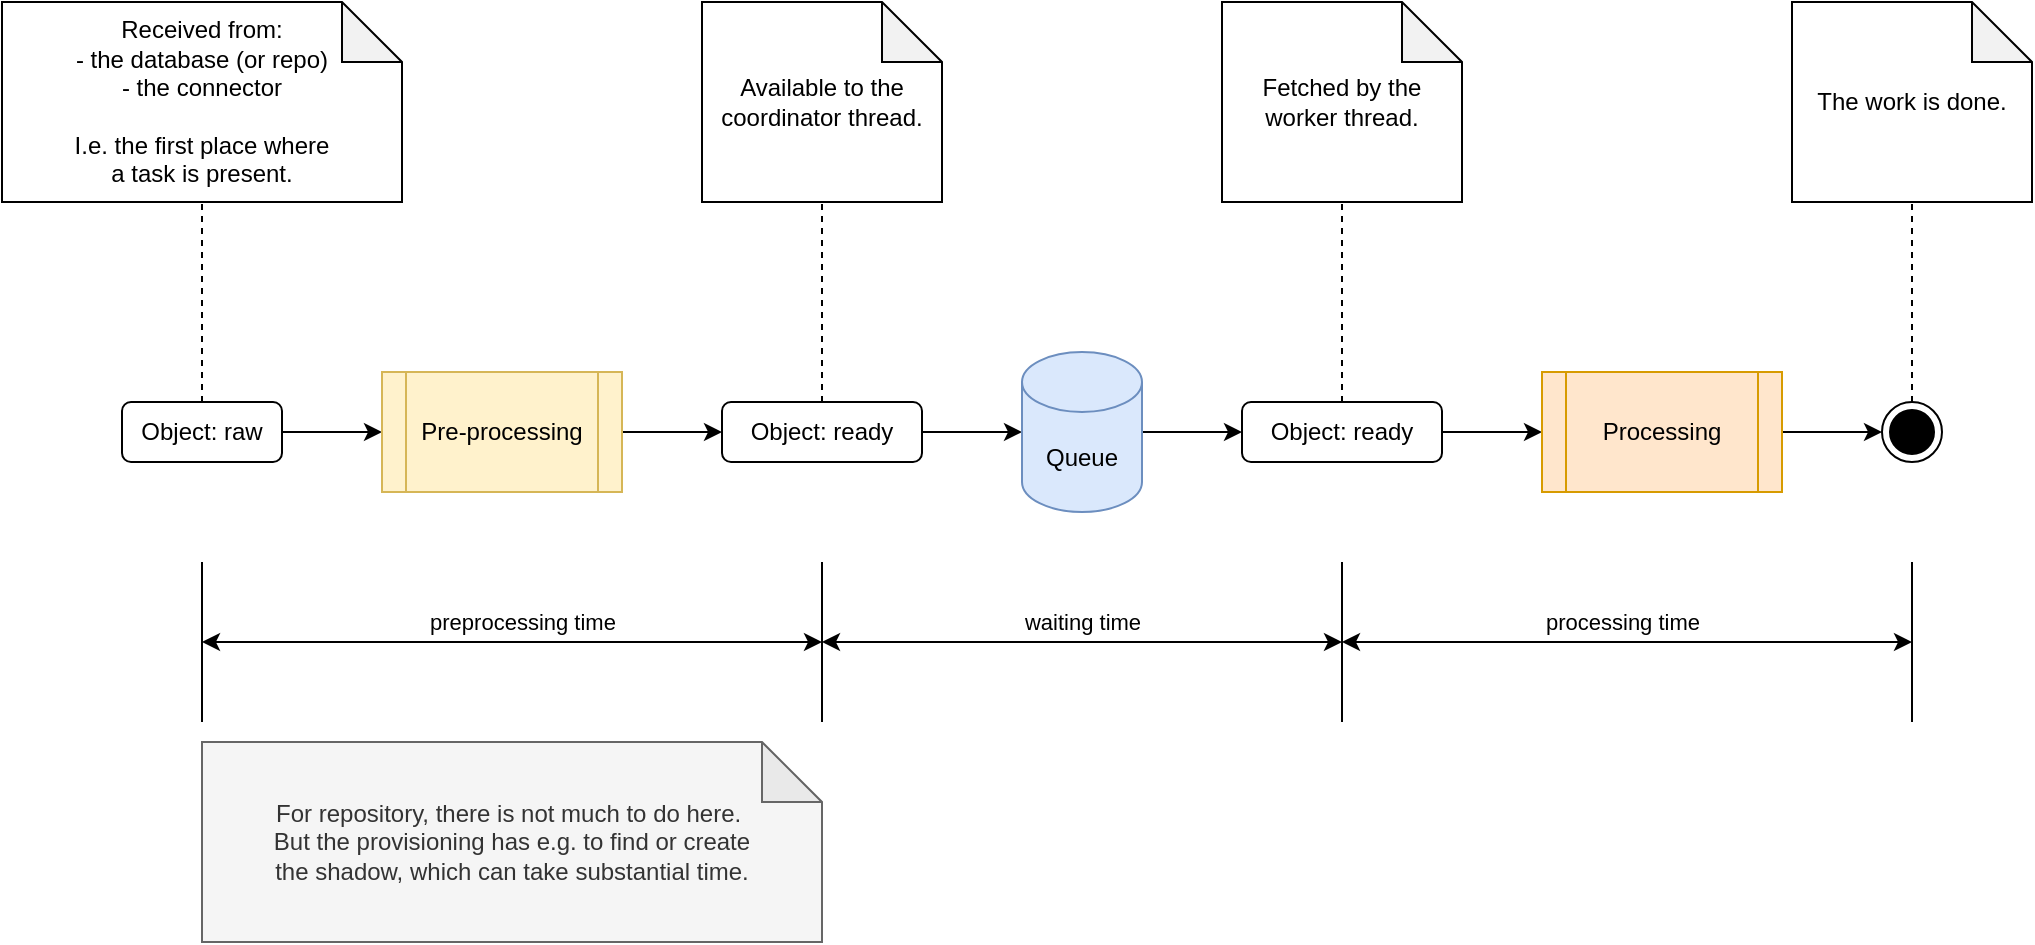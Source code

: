 <mxfile version="13.9.9" type="device"><diagram id="9M-smW3JN2koTIyMJdpr" name="Page-1"><mxGraphModel dx="1913" dy="966" grid="1" gridSize="10" guides="1" tooltips="1" connect="1" arrows="1" fold="1" page="1" pageScale="1" pageWidth="827" pageHeight="1169" math="0" shadow="0"><root><mxCell id="0"/><mxCell id="1" parent="0"/><mxCell id="CUajgFU3YAILKkw4XYR2-3" style="edgeStyle=orthogonalEdgeStyle;rounded=0;orthogonalLoop=1;jettySize=auto;html=1;exitX=1;exitY=0.5;exitDx=0;exitDy=0;entryX=0;entryY=0.5;entryDx=0;entryDy=0;" edge="1" parent="1" source="CUajgFU3YAILKkw4XYR2-1" target="CUajgFU3YAILKkw4XYR2-2"><mxGeometry relative="1" as="geometry"/></mxCell><mxCell id="CUajgFU3YAILKkw4XYR2-26" style="edgeStyle=orthogonalEdgeStyle;rounded=0;orthogonalLoop=1;jettySize=auto;html=1;exitX=0.5;exitY=0;exitDx=0;exitDy=0;endArrow=none;endFill=0;dashed=1;" edge="1" parent="1" source="CUajgFU3YAILKkw4XYR2-1" target="CUajgFU3YAILKkw4XYR2-25"><mxGeometry relative="1" as="geometry"/></mxCell><mxCell id="CUajgFU3YAILKkw4XYR2-1" value="Object: raw" style="rounded=1;whiteSpace=wrap;html=1;" vertex="1" parent="1"><mxGeometry x="40" y="480" width="80" height="30" as="geometry"/></mxCell><mxCell id="CUajgFU3YAILKkw4XYR2-5" style="edgeStyle=orthogonalEdgeStyle;rounded=0;orthogonalLoop=1;jettySize=auto;html=1;exitX=1;exitY=0.5;exitDx=0;exitDy=0;entryX=0;entryY=0.5;entryDx=0;entryDy=0;" edge="1" parent="1" source="CUajgFU3YAILKkw4XYR2-2" target="CUajgFU3YAILKkw4XYR2-4"><mxGeometry relative="1" as="geometry"/></mxCell><mxCell id="CUajgFU3YAILKkw4XYR2-2" value="Pre-processing" style="shape=process;whiteSpace=wrap;html=1;backgroundOutline=1;fillColor=#fff2cc;strokeColor=#d6b656;" vertex="1" parent="1"><mxGeometry x="170" y="465" width="120" height="60" as="geometry"/></mxCell><mxCell id="CUajgFU3YAILKkw4XYR2-8" style="edgeStyle=orthogonalEdgeStyle;rounded=0;orthogonalLoop=1;jettySize=auto;html=1;exitX=1;exitY=0.5;exitDx=0;exitDy=0;entryX=0;entryY=0.5;entryDx=0;entryDy=0;entryPerimeter=0;" edge="1" parent="1" source="CUajgFU3YAILKkw4XYR2-4" target="CUajgFU3YAILKkw4XYR2-6"><mxGeometry relative="1" as="geometry"/></mxCell><mxCell id="CUajgFU3YAILKkw4XYR2-28" style="edgeStyle=orthogonalEdgeStyle;rounded=0;orthogonalLoop=1;jettySize=auto;html=1;exitX=0.5;exitY=0;exitDx=0;exitDy=0;entryX=0.5;entryY=1;entryDx=0;entryDy=0;entryPerimeter=0;dashed=1;endArrow=none;endFill=0;" edge="1" parent="1" source="CUajgFU3YAILKkw4XYR2-4" target="CUajgFU3YAILKkw4XYR2-27"><mxGeometry relative="1" as="geometry"/></mxCell><mxCell id="CUajgFU3YAILKkw4XYR2-4" value="Object: ready" style="rounded=1;whiteSpace=wrap;html=1;" vertex="1" parent="1"><mxGeometry x="340" y="480" width="100" height="30" as="geometry"/></mxCell><mxCell id="CUajgFU3YAILKkw4XYR2-10" style="edgeStyle=orthogonalEdgeStyle;rounded=0;orthogonalLoop=1;jettySize=auto;html=1;exitX=1;exitY=0.5;exitDx=0;exitDy=0;exitPerimeter=0;entryX=0;entryY=0.5;entryDx=0;entryDy=0;" edge="1" parent="1" source="CUajgFU3YAILKkw4XYR2-6" target="CUajgFU3YAILKkw4XYR2-9"><mxGeometry relative="1" as="geometry"/></mxCell><mxCell id="CUajgFU3YAILKkw4XYR2-6" value="Queue" style="shape=cylinder3;whiteSpace=wrap;html=1;boundedLbl=1;backgroundOutline=1;size=15;fillColor=#dae8fc;strokeColor=#6c8ebf;" vertex="1" parent="1"><mxGeometry x="490" y="455" width="60" height="80" as="geometry"/></mxCell><mxCell id="CUajgFU3YAILKkw4XYR2-12" style="edgeStyle=orthogonalEdgeStyle;rounded=0;orthogonalLoop=1;jettySize=auto;html=1;exitX=1;exitY=0.5;exitDx=0;exitDy=0;entryX=0;entryY=0.5;entryDx=0;entryDy=0;" edge="1" parent="1" source="CUajgFU3YAILKkw4XYR2-9" target="CUajgFU3YAILKkw4XYR2-11"><mxGeometry relative="1" as="geometry"/></mxCell><mxCell id="CUajgFU3YAILKkw4XYR2-30" style="edgeStyle=orthogonalEdgeStyle;rounded=0;orthogonalLoop=1;jettySize=auto;html=1;exitX=0.5;exitY=0;exitDx=0;exitDy=0;entryX=0.5;entryY=1;entryDx=0;entryDy=0;entryPerimeter=0;dashed=1;endArrow=none;endFill=0;" edge="1" parent="1" source="CUajgFU3YAILKkw4XYR2-9" target="CUajgFU3YAILKkw4XYR2-29"><mxGeometry relative="1" as="geometry"/></mxCell><mxCell id="CUajgFU3YAILKkw4XYR2-9" value="Object: ready" style="rounded=1;whiteSpace=wrap;html=1;" vertex="1" parent="1"><mxGeometry x="600" y="480" width="100" height="30" as="geometry"/></mxCell><mxCell id="CUajgFU3YAILKkw4XYR2-14" style="edgeStyle=orthogonalEdgeStyle;rounded=0;orthogonalLoop=1;jettySize=auto;html=1;exitX=1;exitY=0.5;exitDx=0;exitDy=0;entryX=0;entryY=0.5;entryDx=0;entryDy=0;" edge="1" parent="1" source="CUajgFU3YAILKkw4XYR2-11" target="CUajgFU3YAILKkw4XYR2-13"><mxGeometry relative="1" as="geometry"/></mxCell><mxCell id="CUajgFU3YAILKkw4XYR2-11" value="Processing" style="shape=process;whiteSpace=wrap;html=1;backgroundOutline=1;fillColor=#ffe6cc;strokeColor=#d79b00;" vertex="1" parent="1"><mxGeometry x="750" y="465" width="120" height="60" as="geometry"/></mxCell><mxCell id="CUajgFU3YAILKkw4XYR2-32" style="edgeStyle=orthogonalEdgeStyle;rounded=0;orthogonalLoop=1;jettySize=auto;html=1;exitX=0.5;exitY=0;exitDx=0;exitDy=0;entryX=0.5;entryY=1;entryDx=0;entryDy=0;entryPerimeter=0;dashed=1;endArrow=none;endFill=0;" edge="1" parent="1" source="CUajgFU3YAILKkw4XYR2-13" target="CUajgFU3YAILKkw4XYR2-31"><mxGeometry relative="1" as="geometry"/></mxCell><mxCell id="CUajgFU3YAILKkw4XYR2-13" value="" style="ellipse;html=1;shape=endState;fillColor=#000000;strokeColor=#000000;" vertex="1" parent="1"><mxGeometry x="920" y="480" width="30" height="30" as="geometry"/></mxCell><mxCell id="CUajgFU3YAILKkw4XYR2-17" value="" style="endArrow=none;html=1;" edge="1" parent="1"><mxGeometry width="50" height="50" relative="1" as="geometry"><mxPoint x="80" y="640" as="sourcePoint"/><mxPoint x="80" y="560" as="targetPoint"/></mxGeometry></mxCell><mxCell id="CUajgFU3YAILKkw4XYR2-19" value="" style="endArrow=none;html=1;" edge="1" parent="1"><mxGeometry width="50" height="50" relative="1" as="geometry"><mxPoint x="390" y="640" as="sourcePoint"/><mxPoint x="390" y="560" as="targetPoint"/></mxGeometry></mxCell><mxCell id="CUajgFU3YAILKkw4XYR2-20" value="" style="endArrow=none;html=1;" edge="1" parent="1"><mxGeometry width="50" height="50" relative="1" as="geometry"><mxPoint x="650" y="640" as="sourcePoint"/><mxPoint x="650" y="560" as="targetPoint"/></mxGeometry></mxCell><mxCell id="CUajgFU3YAILKkw4XYR2-21" value="" style="endArrow=none;html=1;" edge="1" parent="1"><mxGeometry width="50" height="50" relative="1" as="geometry"><mxPoint x="935" y="640" as="sourcePoint"/><mxPoint x="935" y="560" as="targetPoint"/></mxGeometry></mxCell><mxCell id="CUajgFU3YAILKkw4XYR2-22" value="preprocessing time" style="endArrow=classic;startArrow=classic;html=1;" edge="1" parent="1"><mxGeometry x="0.032" y="10" width="50" height="50" relative="1" as="geometry"><mxPoint x="80" y="600" as="sourcePoint"/><mxPoint x="390" y="600" as="targetPoint"/><mxPoint as="offset"/></mxGeometry></mxCell><mxCell id="CUajgFU3YAILKkw4XYR2-23" value="waiting time" style="endArrow=classic;startArrow=classic;html=1;" edge="1" parent="1"><mxGeometry y="10" width="50" height="50" relative="1" as="geometry"><mxPoint x="390" y="600" as="sourcePoint"/><mxPoint x="650" y="600" as="targetPoint"/><mxPoint as="offset"/></mxGeometry></mxCell><mxCell id="CUajgFU3YAILKkw4XYR2-24" value="processing time" style="endArrow=classic;startArrow=classic;html=1;" edge="1" parent="1"><mxGeometry x="-0.018" y="10" width="50" height="50" relative="1" as="geometry"><mxPoint x="650" y="600" as="sourcePoint"/><mxPoint x="935" y="600" as="targetPoint"/><mxPoint as="offset"/></mxGeometry></mxCell><mxCell id="CUajgFU3YAILKkw4XYR2-25" value="Received from:&lt;br&gt;- the database (or repo)&lt;br&gt;- the connector&lt;br&gt;&lt;br&gt;I.e. the first place where&lt;br&gt;a task is present." style="shape=note;whiteSpace=wrap;html=1;backgroundOutline=1;darkOpacity=0.05;" vertex="1" parent="1"><mxGeometry x="-20" y="280" width="200" height="100" as="geometry"/></mxCell><mxCell id="CUajgFU3YAILKkw4XYR2-27" value="Available to the coordinator thread." style="shape=note;whiteSpace=wrap;html=1;backgroundOutline=1;darkOpacity=0.05;" vertex="1" parent="1"><mxGeometry x="330" y="280" width="120" height="100" as="geometry"/></mxCell><mxCell id="CUajgFU3YAILKkw4XYR2-29" value="Fetched by the worker thread." style="shape=note;whiteSpace=wrap;html=1;backgroundOutline=1;darkOpacity=0.05;" vertex="1" parent="1"><mxGeometry x="590" y="280" width="120" height="100" as="geometry"/></mxCell><mxCell id="CUajgFU3YAILKkw4XYR2-31" value="The work is done." style="shape=note;whiteSpace=wrap;html=1;backgroundOutline=1;darkOpacity=0.05;" vertex="1" parent="1"><mxGeometry x="875" y="280" width="120" height="100" as="geometry"/></mxCell><mxCell id="CUajgFU3YAILKkw4XYR2-34" value="For repository, there is not much to do here.&amp;nbsp;&lt;br&gt;But the provisioning has e.g. to find or create&lt;br&gt;the shadow, which can take substantial time." style="shape=note;whiteSpace=wrap;html=1;backgroundOutline=1;darkOpacity=0.05;fillColor=#f5f5f5;strokeColor=#666666;fontColor=#333333;" vertex="1" parent="1"><mxGeometry x="80" y="650" width="310" height="100" as="geometry"/></mxCell></root></mxGraphModel></diagram></mxfile>